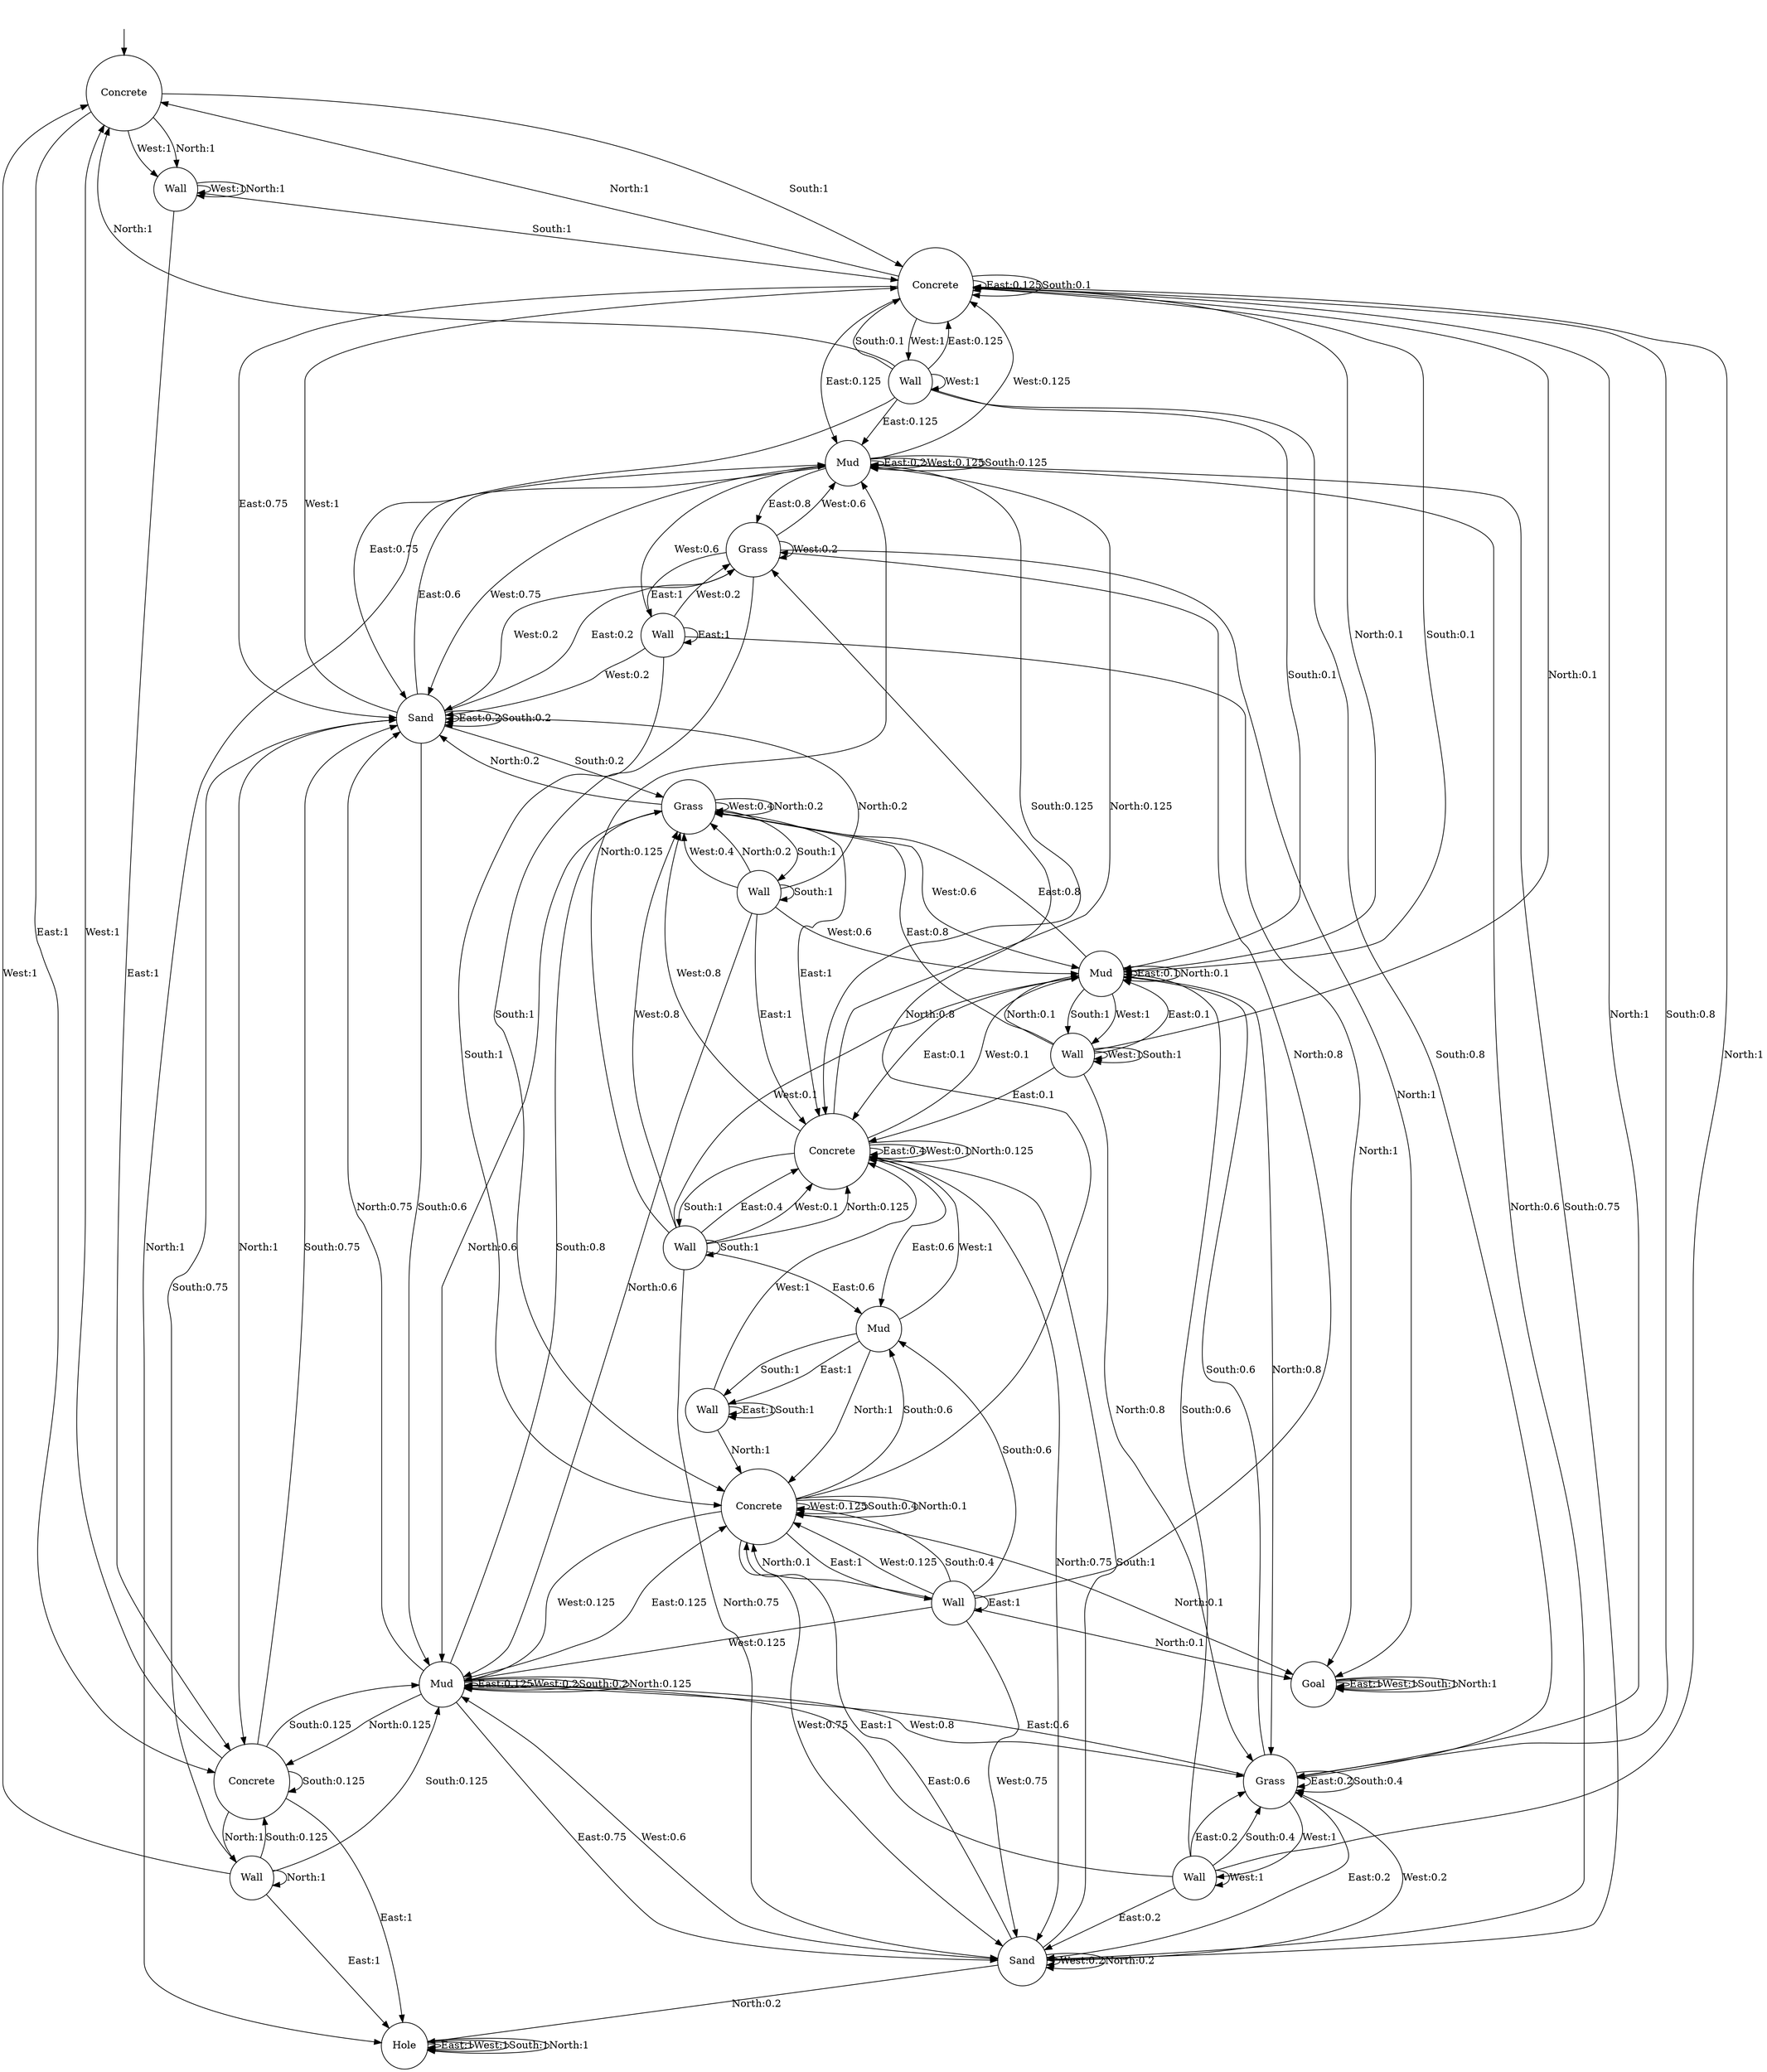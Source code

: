 digraph g {
__start0 [label="" shape="none"];
0 [shape="circle" label="Concrete"];
1 [shape="circle" label="Wall"];
2 [shape="circle" label="Concrete"];
3 [shape="circle" label="Wall"];
4 [shape="circle" label="Wall"];
5 [shape="circle" label="Grass"];
6 [shape="circle" label="Wall"];
7 [shape="circle" label="Mud"];
8 [shape="circle" label="Concrete"];
9 [shape="circle" label="Wall"];
10 [shape="circle" label="Sand"];
11 [shape="circle" label="Mud"];
12 [shape="circle" label="Wall"];
13 [shape="circle" label="Grass"];
14 [shape="circle" label="Hole"];
15 [shape="circle" label="Mud"];
16 [shape="circle" label="Sand"];
17 [shape="circle" label="Concrete"];
18 [shape="circle" label="Wall"];
19 [shape="circle" label="Goal"];
20 [shape="circle" label="Wall"];
21 [shape="circle" label="Grass"];
22 [shape="circle" label="Concrete"];
23 [shape="circle" label="Wall"];
24 [shape="circle" label="Wall"];
25 [shape="circle" label="Mud"];
0 -> 8 [label="East:1"];
0 -> 1 [label="West:1"];
0 -> 2 [label="South:1"];
0 -> 1 [label="North:1"];
1 -> 8 [label="East:1"];
1 -> 1 [label="West:1"];
1 -> 2 [label="South:1"];
1 -> 1 [label="North:1"];
2 -> 2 [label="East:0.125"];
2 -> 10 [label="East:0.75"];
2 -> 15 [label="East:0.125"];
2 -> 3 [label="West:1"];
2 -> 2 [label="South:0.1"];
2 -> 5 [label="South:0.8"];
2 -> 7 [label="South:0.1"];
2 -> 0 [label="North:1"];
3 -> 2 [label="East:0.125"];
3 -> 10 [label="East:0.75"];
3 -> 15 [label="East:0.125"];
3 -> 3 [label="West:1"];
3 -> 2 [label="South:0.1"];
3 -> 5 [label="South:0.8"];
3 -> 7 [label="South:0.1"];
3 -> 0 [label="North:1"];
4 -> 5 [label="East:0.2"];
4 -> 11 [label="East:0.6"];
4 -> 16 [label="East:0.2"];
4 -> 4 [label="West:1"];
4 -> 5 [label="South:0.4"];
4 -> 7 [label="South:0.6"];
4 -> 2 [label="North:1"];
5 -> 5 [label="East:0.2"];
5 -> 11 [label="East:0.6"];
5 -> 16 [label="East:0.2"];
5 -> 4 [label="West:1"];
5 -> 5 [label="South:0.4"];
5 -> 7 [label="South:0.6"];
5 -> 2 [label="North:1"];
6 -> 7 [label="East:0.1"];
6 -> 13 [label="East:0.8"];
6 -> 17 [label="East:0.1"];
6 -> 6 [label="West:1"];
6 -> 6 [label="South:1"];
6 -> 2 [label="North:0.1"];
6 -> 5 [label="North:0.8"];
6 -> 7 [label="North:0.1"];
7 -> 7 [label="East:0.1"];
7 -> 13 [label="East:0.8"];
7 -> 17 [label="East:0.1"];
7 -> 6 [label="West:1"];
7 -> 6 [label="South:1"];
7 -> 2 [label="North:0.1"];
7 -> 5 [label="North:0.8"];
7 -> 7 [label="North:0.1"];
8 -> 14 [label="East:1"];
8 -> 0 [label="West:1"];
8 -> 8 [label="South:0.125"];
8 -> 10 [label="South:0.75"];
8 -> 11 [label="South:0.125"];
8 -> 9 [label="North:1"];
9 -> 14 [label="East:1"];
9 -> 0 [label="West:1"];
9 -> 8 [label="South:0.125"];
9 -> 10 [label="South:0.75"];
9 -> 11 [label="South:0.125"];
9 -> 9 [label="North:1"];
10 -> 10 [label="East:0.2"];
10 -> 15 [label="East:0.6"];
10 -> 21 [label="East:0.2"];
10 -> 2 [label="West:1"];
10 -> 10 [label="South:0.2"];
10 -> 11 [label="South:0.6"];
10 -> 13 [label="South:0.2"];
10 -> 8 [label="North:1"];
11 -> 11 [label="East:0.125"];
11 -> 16 [label="East:0.75"];
11 -> 22 [label="East:0.125"];
11 -> 5 [label="West:0.8"];
11 -> 11 [label="West:0.2"];
11 -> 11 [label="South:0.2"];
11 -> 13 [label="South:0.8"];
11 -> 8 [label="North:0.125"];
11 -> 10 [label="North:0.75"];
11 -> 11 [label="North:0.125"];
12 -> 17 [label="East:1"];
12 -> 7 [label="West:0.6"];
12 -> 13 [label="West:0.4"];
12 -> 12 [label="South:1"];
12 -> 10 [label="North:0.2"];
12 -> 11 [label="North:0.6"];
12 -> 13 [label="North:0.2"];
13 -> 17 [label="East:1"];
13 -> 7 [label="West:0.6"];
13 -> 13 [label="West:0.4"];
13 -> 12 [label="South:1"];
13 -> 10 [label="North:0.2"];
13 -> 11 [label="North:0.6"];
13 -> 13 [label="North:0.2"];
14 -> 14 [label="East:1"];
14 -> 14 [label="West:1"];
14 -> 14 [label="South:1"];
14 -> 14 [label="North:1"];
15 -> 15 [label="East:0.2"];
15 -> 21 [label="East:0.8"];
15 -> 2 [label="West:0.125"];
15 -> 10 [label="West:0.75"];
15 -> 15 [label="West:0.125"];
15 -> 15 [label="South:0.125"];
15 -> 16 [label="South:0.75"];
15 -> 17 [label="South:0.125"];
15 -> 14 [label="North:1"];
16 -> 22 [label="East:1"];
16 -> 5 [label="West:0.2"];
16 -> 11 [label="West:0.6"];
16 -> 16 [label="West:0.2"];
16 -> 17 [label="South:1"];
16 -> 14 [label="North:0.2"];
16 -> 15 [label="North:0.6"];
16 -> 16 [label="North:0.2"];
17 -> 17 [label="East:0.4"];
17 -> 25 [label="East:0.6"];
17 -> 7 [label="West:0.1"];
17 -> 13 [label="West:0.8"];
17 -> 17 [label="West:0.1"];
17 -> 18 [label="South:1"];
17 -> 15 [label="North:0.125"];
17 -> 16 [label="North:0.75"];
17 -> 17 [label="North:0.125"];
18 -> 17 [label="East:0.4"];
18 -> 25 [label="East:0.6"];
18 -> 7 [label="West:0.1"];
18 -> 13 [label="West:0.8"];
18 -> 17 [label="West:0.1"];
18 -> 18 [label="South:1"];
18 -> 15 [label="North:0.125"];
18 -> 16 [label="North:0.75"];
18 -> 17 [label="North:0.125"];
19 -> 19 [label="East:1"];
19 -> 19 [label="West:1"];
19 -> 19 [label="South:1"];
19 -> 19 [label="North:1"];
20 -> 20 [label="East:1"];
20 -> 10 [label="West:0.2"];
20 -> 15 [label="West:0.6"];
20 -> 21 [label="West:0.2"];
20 -> 22 [label="South:1"];
20 -> 19 [label="North:1"];
21 -> 20 [label="East:1"];
21 -> 10 [label="West:0.2"];
21 -> 15 [label="West:0.6"];
21 -> 21 [label="West:0.2"];
21 -> 22 [label="South:1"];
21 -> 19 [label="North:1"];
22 -> 23 [label="East:1"];
22 -> 11 [label="West:0.125"];
22 -> 16 [label="West:0.75"];
22 -> 22 [label="West:0.125"];
22 -> 22 [label="South:0.4"];
22 -> 25 [label="South:0.6"];
22 -> 19 [label="North:0.1"];
22 -> 21 [label="North:0.8"];
22 -> 22 [label="North:0.1"];
23 -> 23 [label="East:1"];
23 -> 11 [label="West:0.125"];
23 -> 16 [label="West:0.75"];
23 -> 22 [label="West:0.125"];
23 -> 22 [label="South:0.4"];
23 -> 25 [label="South:0.6"];
23 -> 19 [label="North:0.1"];
23 -> 21 [label="North:0.8"];
23 -> 22 [label="North:0.1"];
24 -> 24 [label="East:1"];
24 -> 17 [label="West:1"];
24 -> 24 [label="South:1"];
24 -> 22 [label="North:1"];
25 -> 24 [label="East:1"];
25 -> 17 [label="West:1"];
25 -> 24 [label="South:1"];
25 -> 22 [label="North:1"];
__start0 -> 0;
}
